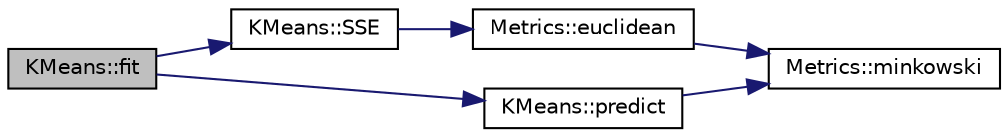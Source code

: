 digraph "KMeans::fit"
{
  bgcolor="transparent";
  edge [fontname="Helvetica",fontsize="10",labelfontname="Helvetica",labelfontsize="10"];
  node [fontname="Helvetica",fontsize="10",shape=record];
  rankdir="LR";
  Node2 [label="KMeans::fit",height=0.2,width=0.4,color="black", fillcolor="grey75", style="filled", fontcolor="black"];
  Node2 -> Node3 [color="midnightblue",fontsize="10",style="solid",fontname="Helvetica"];
  Node3 [label="KMeans::SSE",height=0.2,width=0.4,color="black",URL="$classKMeans.html#afa3dcc65e5f8a708fc9d7d28fe23baf7"];
  Node3 -> Node4 [color="midnightblue",fontsize="10",style="solid",fontname="Helvetica"];
  Node4 [label="Metrics::euclidean",height=0.2,width=0.4,color="black",URL="$classMetrics.html#a886c6a038b62c72c66096b1215dee6b1"];
  Node4 -> Node5 [color="midnightblue",fontsize="10",style="solid",fontname="Helvetica"];
  Node5 [label="Metrics::minkowski",height=0.2,width=0.4,color="black",URL="$classMetrics.html#aa69f2a116d371fd7f7fae507d70174a5"];
  Node2 -> Node6 [color="midnightblue",fontsize="10",style="solid",fontname="Helvetica"];
  Node6 [label="KMeans::predict",height=0.2,width=0.4,color="black",URL="$classKMeans.html#a833e7824ae04358e7ea0d97e61e87040",tooltip="Assigns elements of a data set to clusters. "];
  Node6 -> Node5 [color="midnightblue",fontsize="10",style="solid",fontname="Helvetica"];
}
